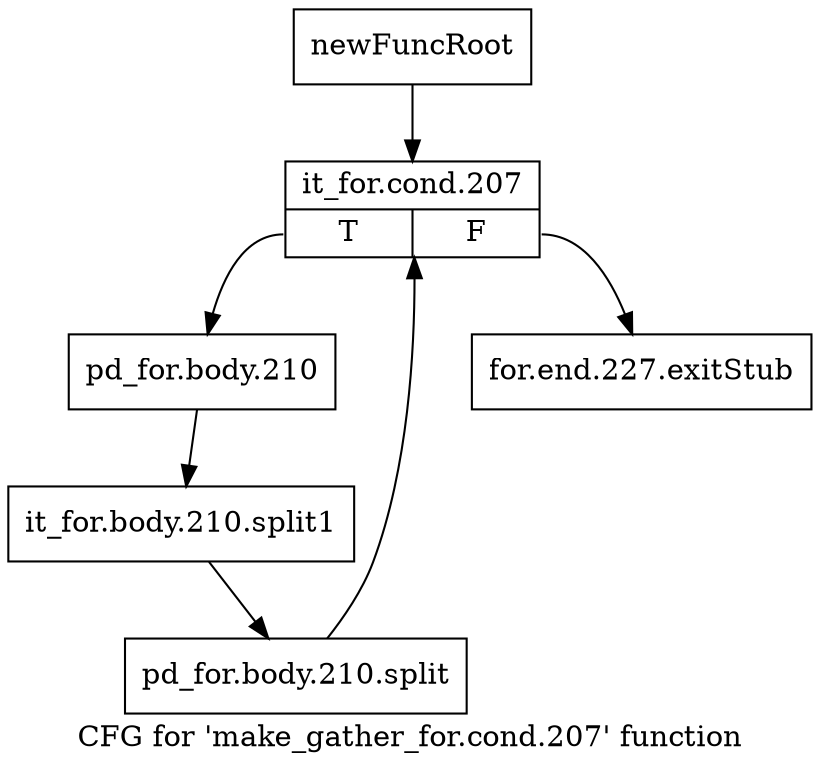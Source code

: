digraph "CFG for 'make_gather_for.cond.207' function" {
	label="CFG for 'make_gather_for.cond.207' function";

	Node0x1b27850 [shape=record,label="{newFuncRoot}"];
	Node0x1b27850 -> Node0x1b278f0;
	Node0x1b278a0 [shape=record,label="{for.end.227.exitStub}"];
	Node0x1b278f0 [shape=record,label="{it_for.cond.207|{<s0>T|<s1>F}}"];
	Node0x1b278f0:s0 -> Node0x1b27940;
	Node0x1b278f0:s1 -> Node0x1b278a0;
	Node0x1b27940 [shape=record,label="{pd_for.body.210}"];
	Node0x1b27940 -> Node0x1d333c0;
	Node0x1d333c0 [shape=record,label="{it_for.body.210.split1}"];
	Node0x1d333c0 -> Node0x1d33510;
	Node0x1d33510 [shape=record,label="{pd_for.body.210.split}"];
	Node0x1d33510 -> Node0x1b278f0;
}
